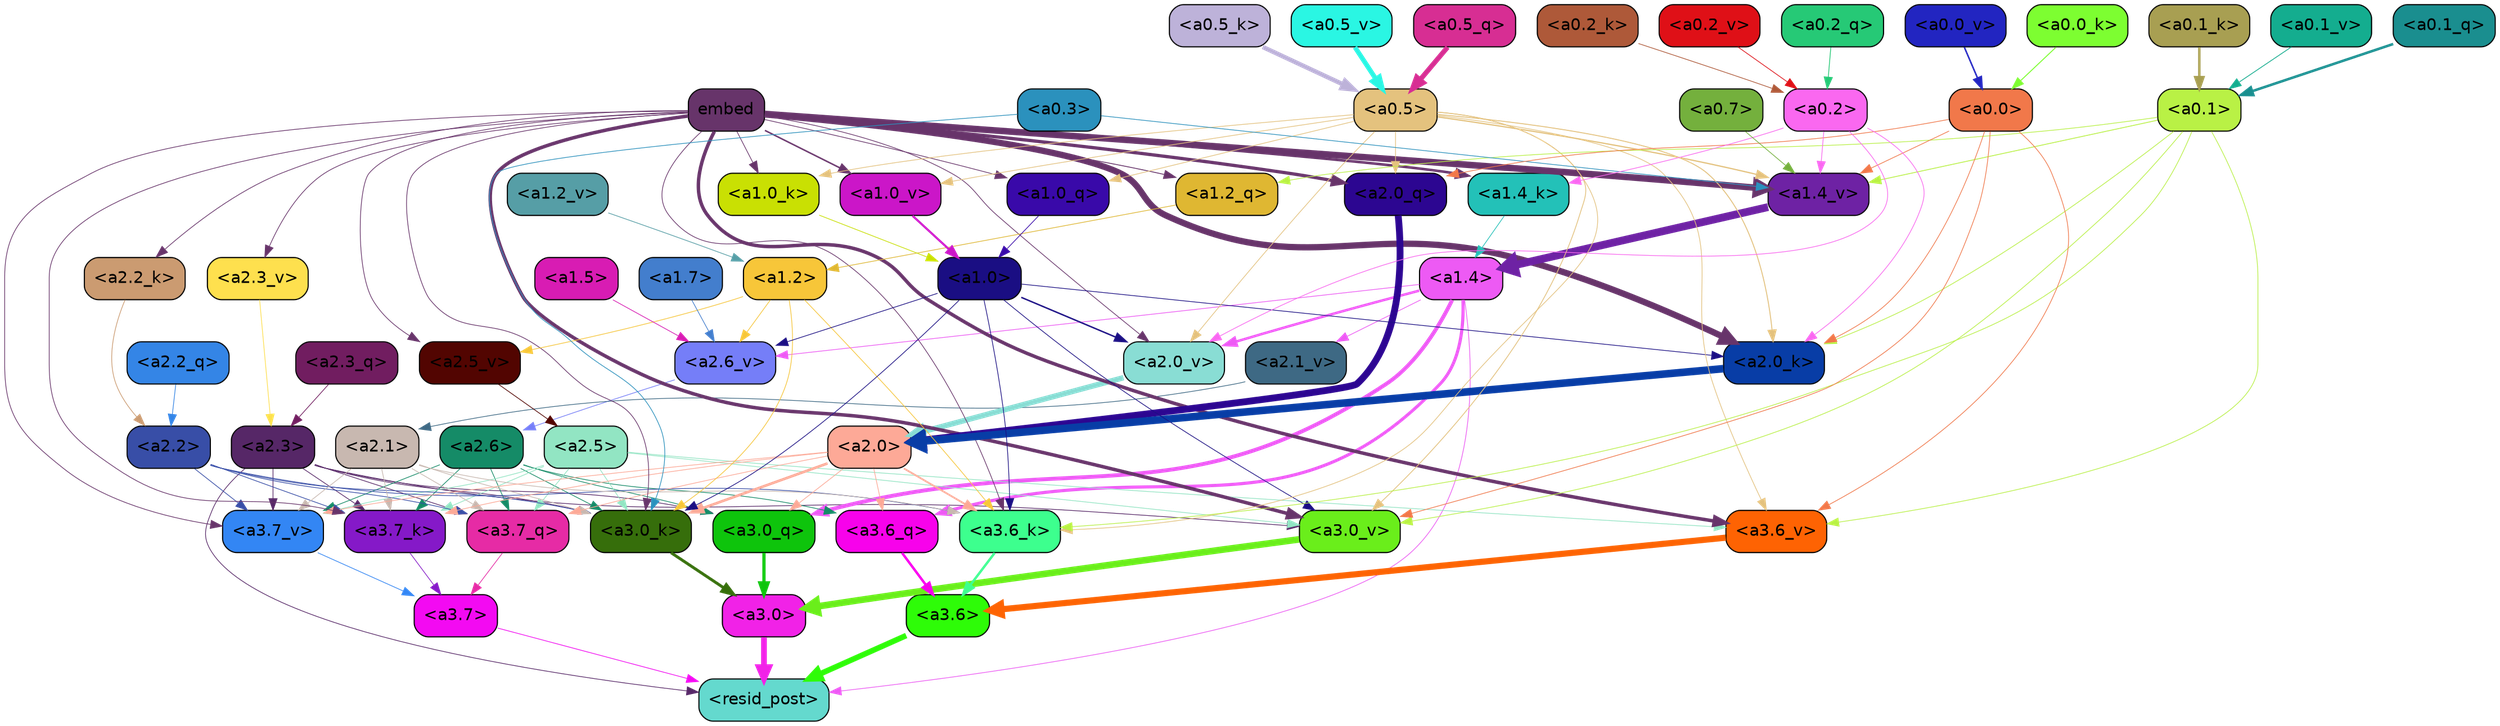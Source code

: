 strict digraph "" {
	graph [bgcolor=transparent,
		layout=dot,
		overlap=false,
		splines=true
	];
	"<a3.7>"	[color=black,
		fillcolor="#f30af2",
		fontname=Helvetica,
		shape=box,
		style="filled, rounded"];
	"<resid_post>"	[color=black,
		fillcolor="#64d9ce",
		fontname=Helvetica,
		shape=box,
		style="filled, rounded"];
	"<a3.7>" -> "<resid_post>"	[color="#f30af2",
		penwidth=0.6];
	"<a3.6>"	[color=black,
		fillcolor="#2efc08",
		fontname=Helvetica,
		shape=box,
		style="filled, rounded"];
	"<a3.6>" -> "<resid_post>"	[color="#2efc08",
		penwidth=4.751612067222595];
	"<a3.0>"	[color=black,
		fillcolor="#f122e7",
		fontname=Helvetica,
		shape=box,
		style="filled, rounded"];
	"<a3.0>" -> "<resid_post>"	[color="#f122e7",
		penwidth=4.884142994880676];
	"<a2.3>"	[color=black,
		fillcolor="#562767",
		fontname=Helvetica,
		shape=box,
		style="filled, rounded"];
	"<a2.3>" -> "<resid_post>"	[color="#562767",
		penwidth=0.6];
	"<a3.7_q>"	[color=black,
		fillcolor="#e62ba5",
		fontname=Helvetica,
		shape=box,
		style="filled, rounded"];
	"<a2.3>" -> "<a3.7_q>"	[color="#562767",
		penwidth=0.6];
	"<a3.0_q>"	[color=black,
		fillcolor="#0ec40c",
		fontname=Helvetica,
		shape=box,
		style="filled, rounded"];
	"<a2.3>" -> "<a3.0_q>"	[color="#562767",
		penwidth=0.6];
	"<a3.7_k>"	[color=black,
		fillcolor="#8519c8",
		fontname=Helvetica,
		shape=box,
		style="filled, rounded"];
	"<a2.3>" -> "<a3.7_k>"	[color="#562767",
		penwidth=0.6];
	"<a3.0_k>"	[color=black,
		fillcolor="#366e0b",
		fontname=Helvetica,
		shape=box,
		style="filled, rounded"];
	"<a2.3>" -> "<a3.0_k>"	[color="#562767",
		penwidth=0.6];
	"<a3.7_v>"	[color=black,
		fillcolor="#3386f4",
		fontname=Helvetica,
		shape=box,
		style="filled, rounded"];
	"<a2.3>" -> "<a3.7_v>"	[color="#562767",
		penwidth=0.6];
	"<a3.0_v>"	[color=black,
		fillcolor="#6aee1b",
		fontname=Helvetica,
		shape=box,
		style="filled, rounded"];
	"<a2.3>" -> "<a3.0_v>"	[color="#562767",
		penwidth=0.6];
	"<a1.4>"	[color=black,
		fillcolor="#ed5af4",
		fontname=Helvetica,
		shape=box,
		style="filled, rounded"];
	"<a1.4>" -> "<resid_post>"	[color="#ed5af4",
		penwidth=0.6];
	"<a3.6_q>"	[color=black,
		fillcolor="#f702eb",
		fontname=Helvetica,
		shape=box,
		style="filled, rounded"];
	"<a1.4>" -> "<a3.6_q>"	[color="#ed5af4",
		penwidth=2.6469622254371643];
	"<a1.4>" -> "<a3.0_q>"	[color="#ed5af4",
		penwidth=3.3040847778320312];
	"<a2.6_v>"	[color=black,
		fillcolor="#757ef8",
		fontname=Helvetica,
		shape=box,
		style="filled, rounded"];
	"<a1.4>" -> "<a2.6_v>"	[color="#ed5af4",
		penwidth=0.6];
	"<a2.1_v>"	[color=black,
		fillcolor="#3e6984",
		fontname=Helvetica,
		shape=box,
		style="filled, rounded"];
	"<a1.4>" -> "<a2.1_v>"	[color="#ed5af4",
		penwidth=0.6];
	"<a2.0_v>"	[color=black,
		fillcolor="#89ddd4",
		fontname=Helvetica,
		shape=box,
		style="filled, rounded"];
	"<a1.4>" -> "<a2.0_v>"	[color="#ed5af4",
		penwidth=2.1286070346832275];
	"<a3.7_q>" -> "<a3.7>"	[color="#e62ba5",
		penwidth=0.6];
	"<a3.6_q>" -> "<a3.6>"	[color="#f702eb",
		penwidth=2.091020345687866];
	"<a3.0_q>" -> "<a3.0>"	[color="#0ec40c",
		penwidth=2.7421876192092896];
	"<a3.7_k>" -> "<a3.7>"	[color="#8519c8",
		penwidth=0.6];
	"<a3.6_k>"	[color=black,
		fillcolor="#3dff8e",
		fontname=Helvetica,
		shape=box,
		style="filled, rounded"];
	"<a3.6_k>" -> "<a3.6>"	[color="#3dff8e",
		penwidth=2.048597991466522];
	"<a3.0_k>" -> "<a3.0>"	[color="#366e0b",
		penwidth=2.476402521133423];
	"<a3.7_v>" -> "<a3.7>"	[color="#3386f4",
		penwidth=0.6];
	"<a3.6_v>"	[color=black,
		fillcolor="#fe6303",
		fontname=Helvetica,
		shape=box,
		style="filled, rounded"];
	"<a3.6_v>" -> "<a3.6>"	[color="#fe6303",
		penwidth=5.2550448179244995];
	"<a3.0_v>" -> "<a3.0>"	[color="#6aee1b",
		penwidth=5.652270674705505];
	"<a2.6>"	[color=black,
		fillcolor="#158b67",
		fontname=Helvetica,
		shape=box,
		style="filled, rounded"];
	"<a2.6>" -> "<a3.7_q>"	[color="#158b67",
		penwidth=0.6];
	"<a2.6>" -> "<a3.6_q>"	[color="#158b67",
		penwidth=0.6];
	"<a2.6>" -> "<a3.0_q>"	[color="#158b67",
		penwidth=0.6];
	"<a2.6>" -> "<a3.7_k>"	[color="#158b67",
		penwidth=0.6];
	"<a2.6>" -> "<a3.0_k>"	[color="#158b67",
		penwidth=0.6];
	"<a2.6>" -> "<a3.7_v>"	[color="#158b67",
		penwidth=0.6];
	"<a2.5>"	[color=black,
		fillcolor="#92e5c3",
		fontname=Helvetica,
		shape=box,
		style="filled, rounded"];
	"<a2.5>" -> "<a3.7_q>"	[color="#92e5c3",
		penwidth=0.6];
	"<a2.5>" -> "<a3.7_k>"	[color="#92e5c3",
		penwidth=0.6];
	"<a2.5>" -> "<a3.0_k>"	[color="#92e5c3",
		penwidth=0.6];
	"<a2.5>" -> "<a3.7_v>"	[color="#92e5c3",
		penwidth=0.6];
	"<a2.5>" -> "<a3.6_v>"	[color="#92e5c3",
		penwidth=0.6];
	"<a2.5>" -> "<a3.0_v>"	[color="#92e5c3",
		penwidth=0.6];
	"<a2.2>"	[color=black,
		fillcolor="#384ea7",
		fontname=Helvetica,
		shape=box,
		style="filled, rounded"];
	"<a2.2>" -> "<a3.7_q>"	[color="#384ea7",
		penwidth=0.6];
	"<a2.2>" -> "<a3.7_k>"	[color="#384ea7",
		penwidth=0.6];
	"<a2.2>" -> "<a3.6_k>"	[color="#384ea7",
		penwidth=0.6];
	"<a2.2>" -> "<a3.0_k>"	[color="#384ea7",
		penwidth=0.6];
	"<a2.2>" -> "<a3.7_v>"	[color="#384ea7",
		penwidth=0.6];
	"<a2.1>"	[color=black,
		fillcolor="#c8b8b0",
		fontname=Helvetica,
		shape=box,
		style="filled, rounded"];
	"<a2.1>" -> "<a3.7_q>"	[color="#c8b8b0",
		penwidth=0.6];
	"<a2.1>" -> "<a3.7_k>"	[color="#c8b8b0",
		penwidth=0.6];
	"<a2.1>" -> "<a3.6_k>"	[color="#c8b8b0",
		penwidth=0.6];
	"<a2.1>" -> "<a3.0_k>"	[color="#c8b8b0",
		penwidth=0.6];
	"<a2.1>" -> "<a3.7_v>"	[color="#c8b8b0",
		penwidth=0.6];
	"<a2.0>"	[color=black,
		fillcolor="#fda997",
		fontname=Helvetica,
		shape=box,
		style="filled, rounded"];
	"<a2.0>" -> "<a3.7_q>"	[color="#fda997",
		penwidth=0.6];
	"<a2.0>" -> "<a3.6_q>"	[color="#fda997",
		penwidth=0.6];
	"<a2.0>" -> "<a3.0_q>"	[color="#fda997",
		penwidth=0.6];
	"<a2.0>" -> "<a3.7_k>"	[color="#fda997",
		penwidth=0.6];
	"<a2.0>" -> "<a3.6_k>"	[color="#fda997",
		penwidth=1.4757367372512817];
	"<a2.0>" -> "<a3.0_k>"	[color="#fda997",
		penwidth=2.2137351036071777];
	"<a2.0>" -> "<a3.7_v>"	[color="#fda997",
		penwidth=0.6];
	embed	[color=black,
		fillcolor="#67346a",
		fontname=Helvetica,
		shape=box,
		style="filled, rounded"];
	embed -> "<a3.7_k>"	[color="#67346a",
		penwidth=0.6];
	embed -> "<a3.6_k>"	[color="#67346a",
		penwidth=0.6];
	embed -> "<a3.0_k>"	[color="#67346a",
		penwidth=0.6];
	embed -> "<a3.7_v>"	[color="#67346a",
		penwidth=0.6];
	embed -> "<a3.6_v>"	[color="#67346a",
		penwidth=2.9582033157348633];
	embed -> "<a3.0_v>"	[color="#67346a",
		penwidth=2.972973108291626];
	"<a2.0_q>"	[color=black,
		fillcolor="#2c0691",
		fontname=Helvetica,
		shape=box,
		style="filled, rounded"];
	embed -> "<a2.0_q>"	[color="#67346a",
		penwidth=2.7699792869389057];
	"<a2.2_k>"	[color=black,
		fillcolor="#cb9b71",
		fontname=Helvetica,
		shape=box,
		style="filled, rounded"];
	embed -> "<a2.2_k>"	[color="#67346a",
		penwidth=0.6];
	"<a2.0_k>"	[color=black,
		fillcolor="#083da6",
		fontname=Helvetica,
		shape=box,
		style="filled, rounded"];
	embed -> "<a2.0_k>"	[color="#67346a",
		penwidth=5.362775564193726];
	"<a2.5_v>"	[color=black,
		fillcolor="#520501",
		fontname=Helvetica,
		shape=box,
		style="filled, rounded"];
	embed -> "<a2.5_v>"	[color="#67346a",
		penwidth=0.6];
	"<a2.3_v>"	[color=black,
		fillcolor="#fee04e",
		fontname=Helvetica,
		shape=box,
		style="filled, rounded"];
	embed -> "<a2.3_v>"	[color="#67346a",
		penwidth=0.6];
	embed -> "<a2.0_v>"	[color="#67346a",
		penwidth=0.6];
	"<a1.2_q>"	[color=black,
		fillcolor="#dfb732",
		fontname=Helvetica,
		shape=box,
		style="filled, rounded"];
	embed -> "<a1.2_q>"	[color="#67346a",
		penwidth=0.7193574905395508];
	"<a1.0_q>"	[color=black,
		fillcolor="#3909a9",
		fontname=Helvetica,
		shape=box,
		style="filled, rounded"];
	embed -> "<a1.0_q>"	[color="#67346a",
		penwidth=0.6];
	"<a1.4_k>"	[color=black,
		fillcolor="#23c1b8",
		fontname=Helvetica,
		shape=box,
		style="filled, rounded"];
	embed -> "<a1.4_k>"	[color="#67346a",
		penwidth=2.147887945175171];
	"<a1.0_k>"	[color=black,
		fillcolor="#c9e003",
		fontname=Helvetica,
		shape=box,
		style="filled, rounded"];
	embed -> "<a1.0_k>"	[color="#67346a",
		penwidth=0.6];
	"<a1.4_v>"	[color=black,
		fillcolor="#6e22a4",
		fontname=Helvetica,
		shape=box,
		style="filled, rounded"];
	embed -> "<a1.4_v>"	[color="#67346a",
		penwidth=5.545122385025024];
	"<a1.0_v>"	[color=black,
		fillcolor="#cb16c8",
		fontname=Helvetica,
		shape=box,
		style="filled, rounded"];
	embed -> "<a1.0_v>"	[color="#67346a",
		penwidth=1.26444411277771];
	"<a1.2>"	[color=black,
		fillcolor="#f7c639",
		fontname=Helvetica,
		shape=box,
		style="filled, rounded"];
	"<a1.2>" -> "<a3.6_k>"	[color="#f7c639",
		penwidth=0.6];
	"<a1.2>" -> "<a3.0_k>"	[color="#f7c639",
		penwidth=0.6];
	"<a1.2>" -> "<a2.6_v>"	[color="#f7c639",
		penwidth=0.6];
	"<a1.2>" -> "<a2.5_v>"	[color="#f7c639",
		penwidth=0.6];
	"<a1.0>"	[color=black,
		fillcolor="#1a0e83",
		fontname=Helvetica,
		shape=box,
		style="filled, rounded"];
	"<a1.0>" -> "<a3.6_k>"	[color="#1a0e83",
		penwidth=0.6];
	"<a1.0>" -> "<a3.0_k>"	[color="#1a0e83",
		penwidth=0.6];
	"<a1.0>" -> "<a3.0_v>"	[color="#1a0e83",
		penwidth=0.6];
	"<a1.0>" -> "<a2.0_k>"	[color="#1a0e83",
		penwidth=0.6];
	"<a1.0>" -> "<a2.6_v>"	[color="#1a0e83",
		penwidth=0.6];
	"<a1.0>" -> "<a2.0_v>"	[color="#1a0e83",
		penwidth=1.2240618467330933];
	"<a0.5>"	[color=black,
		fillcolor="#e4c27e",
		fontname=Helvetica,
		shape=box,
		style="filled, rounded"];
	"<a0.5>" -> "<a3.6_k>"	[color="#e4c27e",
		penwidth=0.6];
	"<a0.5>" -> "<a3.6_v>"	[color="#e4c27e",
		penwidth=0.6];
	"<a0.5>" -> "<a3.0_v>"	[color="#e4c27e",
		penwidth=0.6790935099124908];
	"<a0.5>" -> "<a2.0_q>"	[color="#e4c27e",
		penwidth=0.6];
	"<a0.5>" -> "<a2.0_k>"	[color="#e4c27e",
		penwidth=0.7897988557815552];
	"<a0.5>" -> "<a2.0_v>"	[color="#e4c27e",
		penwidth=0.6];
	"<a0.5>" -> "<a1.0_q>"	[color="#e4c27e",
		penwidth=0.6];
	"<a0.5>" -> "<a1.0_k>"	[color="#e4c27e",
		penwidth=0.6];
	"<a0.5>" -> "<a1.4_v>"	[color="#e4c27e",
		penwidth=1.0479987859725952];
	"<a0.5>" -> "<a1.0_v>"	[color="#e4c27e",
		penwidth=0.6];
	"<a0.1>"	[color=black,
		fillcolor="#b9f145",
		fontname=Helvetica,
		shape=box,
		style="filled, rounded"];
	"<a0.1>" -> "<a3.6_k>"	[color="#b9f145",
		penwidth=0.6];
	"<a0.1>" -> "<a3.6_v>"	[color="#b9f145",
		penwidth=0.6];
	"<a0.1>" -> "<a3.0_v>"	[color="#b9f145",
		penwidth=0.6];
	"<a0.1>" -> "<a2.0_k>"	[color="#b9f145",
		penwidth=0.6];
	"<a0.1>" -> "<a1.2_q>"	[color="#b9f145",
		penwidth=0.6];
	"<a0.1>" -> "<a1.4_v>"	[color="#b9f145",
		penwidth=0.7031502723693848];
	"<a0.3>"	[color=black,
		fillcolor="#2b91bd",
		fontname=Helvetica,
		shape=box,
		style="filled, rounded"];
	"<a0.3>" -> "<a3.0_k>"	[color="#2b91bd",
		penwidth=0.6];
	"<a0.3>" -> "<a1.4_v>"	[color="#2b91bd",
		penwidth=0.6];
	"<a0.0>"	[color=black,
		fillcolor="#f1784a",
		fontname=Helvetica,
		shape=box,
		style="filled, rounded"];
	"<a0.0>" -> "<a3.6_v>"	[color="#f1784a",
		penwidth=0.6];
	"<a0.0>" -> "<a3.0_v>"	[color="#f1784a",
		penwidth=0.6];
	"<a0.0>" -> "<a2.0_q>"	[color="#f1784a",
		penwidth=0.6];
	"<a0.0>" -> "<a2.0_k>"	[color="#f1784a",
		penwidth=0.6];
	"<a0.0>" -> "<a1.4_v>"	[color="#f1784a",
		penwidth=0.6];
	"<a2.3_q>"	[color=black,
		fillcolor="#711d60",
		fontname=Helvetica,
		shape=box,
		style="filled, rounded"];
	"<a2.3_q>" -> "<a2.3>"	[color="#711d60",
		penwidth=0.6];
	"<a2.2_q>"	[color=black,
		fillcolor="#3485e6",
		fontname=Helvetica,
		shape=box,
		style="filled, rounded"];
	"<a2.2_q>" -> "<a2.2>"	[color="#3485e6",
		penwidth=0.6];
	"<a2.0_q>" -> "<a2.0>"	[color="#2c0691",
		penwidth=5.819834470748901];
	"<a2.2_k>" -> "<a2.2>"	[color="#cb9b71",
		penwidth=0.6];
	"<a2.0_k>" -> "<a2.0>"	[color="#083da6",
		penwidth=6.470837593078613];
	"<a2.6_v>" -> "<a2.6>"	[color="#757ef8",
		penwidth=0.6];
	"<a2.5_v>" -> "<a2.5>"	[color="#520501",
		penwidth=0.6];
	"<a2.3_v>" -> "<a2.3>"	[color="#fee04e",
		penwidth=0.6];
	"<a2.1_v>" -> "<a2.1>"	[color="#3e6984",
		penwidth=0.6];
	"<a2.0_v>" -> "<a2.0>"	[color="#89ddd4",
		penwidth=4.5950857400894165];
	"<a0.2>"	[color=black,
		fillcolor="#fa68f0",
		fontname=Helvetica,
		shape=box,
		style="filled, rounded"];
	"<a0.2>" -> "<a2.0_k>"	[color="#fa68f0",
		penwidth=0.6];
	"<a0.2>" -> "<a2.0_v>"	[color="#fa68f0",
		penwidth=0.6];
	"<a0.2>" -> "<a1.4_k>"	[color="#fa68f0",
		penwidth=0.6];
	"<a0.2>" -> "<a1.4_v>"	[color="#fa68f0",
		penwidth=0.6];
	"<a1.7>"	[color=black,
		fillcolor="#437ecd",
		fontname=Helvetica,
		shape=box,
		style="filled, rounded"];
	"<a1.7>" -> "<a2.6_v>"	[color="#437ecd",
		penwidth=0.6];
	"<a1.5>"	[color=black,
		fillcolor="#d81cb3",
		fontname=Helvetica,
		shape=box,
		style="filled, rounded"];
	"<a1.5>" -> "<a2.6_v>"	[color="#d81cb3",
		penwidth=0.6];
	"<a1.2_q>" -> "<a1.2>"	[color="#dfb732",
		penwidth=0.6];
	"<a1.0_q>" -> "<a1.0>"	[color="#3909a9",
		penwidth=0.6];
	"<a1.4_k>" -> "<a1.4>"	[color="#23c1b8",
		penwidth=0.6];
	"<a1.0_k>" -> "<a1.0>"	[color="#c9e003",
		penwidth=0.6];
	"<a1.4_v>" -> "<a1.4>"	[color="#6e22a4",
		penwidth=6.635385513305664];
	"<a1.2_v>"	[color=black,
		fillcolor="#569ea6",
		fontname=Helvetica,
		shape=box,
		style="filled, rounded"];
	"<a1.2_v>" -> "<a1.2>"	[color="#569ea6",
		penwidth=0.6];
	"<a1.0_v>" -> "<a1.0>"	[color="#cb16c8",
		penwidth=1.807669460773468];
	"<a0.7>"	[color=black,
		fillcolor="#74b03d",
		fontname=Helvetica,
		shape=box,
		style="filled, rounded"];
	"<a0.7>" -> "<a1.4_v>"	[color="#74b03d",
		penwidth=0.6];
	"<a0.5_q>"	[color=black,
		fillcolor="#d72e93",
		fontname=Helvetica,
		shape=box,
		style="filled, rounded"];
	"<a0.5_q>" -> "<a0.5>"	[color="#d72e93",
		penwidth=4.201210081577301];
	"<a0.2_q>"	[color=black,
		fillcolor="#26c976",
		fontname=Helvetica,
		shape=box,
		style="filled, rounded"];
	"<a0.2_q>" -> "<a0.2>"	[color="#26c976",
		penwidth=0.6669397354125977];
	"<a0.1_q>"	[color=black,
		fillcolor="#1a8e8f",
		fontname=Helvetica,
		shape=box,
		style="filled, rounded"];
	"<a0.1_q>" -> "<a0.1>"	[color="#1a8e8f",
		penwidth=2.1428754329681396];
	"<a0.5_k>"	[color=black,
		fillcolor="#bdb2d9",
		fontname=Helvetica,
		shape=box,
		style="filled, rounded"];
	"<a0.5_k>" -> "<a0.5>"	[color="#bdb2d9",
		penwidth=3.780391812324524];
	"<a0.2_k>"	[color=black,
		fillcolor="#ae5939",
		fontname=Helvetica,
		shape=box,
		style="filled, rounded"];
	"<a0.2_k>" -> "<a0.2>"	[color="#ae5939",
		penwidth=0.6];
	"<a0.1_k>"	[color=black,
		fillcolor="#a89f52",
		fontname=Helvetica,
		shape=box,
		style="filled, rounded"];
	"<a0.1_k>" -> "<a0.1>"	[color="#a89f52",
		penwidth=2.0809476375579834];
	"<a0.0_k>"	[color=black,
		fillcolor="#7dfe31",
		fontname=Helvetica,
		shape=box,
		style="filled, rounded"];
	"<a0.0_k>" -> "<a0.0>"	[color="#7dfe31",
		penwidth=0.8123311996459961];
	"<a0.5_v>"	[color=black,
		fillcolor="#2af6e3",
		fontname=Helvetica,
		shape=box,
		style="filled, rounded"];
	"<a0.5_v>" -> "<a0.5>"	[color="#2af6e3",
		penwidth=4.0294036865234375];
	"<a0.2_v>"	[color=black,
		fillcolor="#df1017",
		fontname=Helvetica,
		shape=box,
		style="filled, rounded"];
	"<a0.2_v>" -> "<a0.2>"	[color="#df1017",
		penwidth=0.6];
	"<a0.1_v>"	[color=black,
		fillcolor="#14ad8f",
		fontname=Helvetica,
		shape=box,
		style="filled, rounded"];
	"<a0.1_v>" -> "<a0.1>"	[color="#14ad8f",
		penwidth=0.6631441116333008];
	"<a0.0_v>"	[color=black,
		fillcolor="#2225c1",
		fontname=Helvetica,
		shape=box,
		style="filled, rounded"];
	"<a0.0_v>" -> "<a0.0>"	[color="#2225c1",
		penwidth=1.2803640365600586];
}
